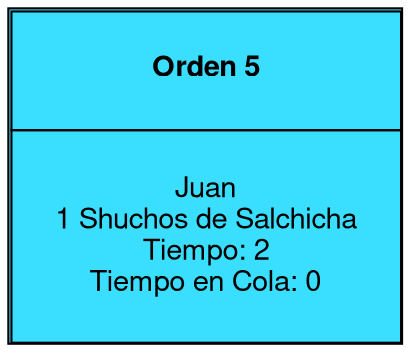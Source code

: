 digraph {node[shape=plain style=filled pencolor="#00000" color="#3ADEFF" fontname="Helvetica,Arial,sans-serif"]edge[dir=back] Orden5[label=<<table cellspacing="0" cellpadding="20"><tr><td><b>Orden 5</b></td></tr><tr><td>Juan<br/>1 Shuchos de Salchicha<br/>Tiempo: 2<br/>Tiempo en Cola: 0</td></tr></table>>]Orden5}